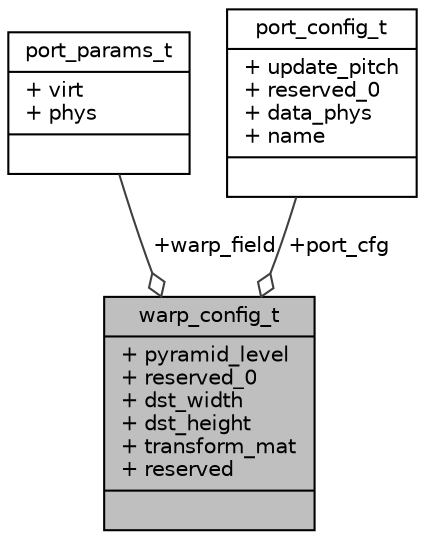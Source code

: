 digraph "warp_config_t"
{
 // INTERACTIVE_SVG=YES
 // LATEX_PDF_SIZE
  bgcolor="transparent";
  edge [fontname="Helvetica",fontsize="10",labelfontname="Helvetica",labelfontsize="10"];
  node [fontname="Helvetica",fontsize="10",shape=record];
  Node1 [label="{warp_config_t\n|+ pyramid_level\l+ reserved_0\l+ dst_width\l+ dst_height\l+ transform_mat\l+ reserved\l|}",height=0.2,width=0.4,color="black", fillcolor="grey75", style="filled", fontcolor="black",tooltip="The warpaffine transform configuration."];
  Node2 -> Node1 [color="grey25",fontsize="10",style="solid",label=" +warp_field" ,arrowhead="odiamond",fontname="Helvetica"];
  Node2 [label="{port_params_t\n|+ virt\l+ phys\l|}",height=0.2,width=0.4,color="black",URL="$d1/dbe/structport__params__t.html",tooltip="The parameters port description."];
  Node3 -> Node1 [color="grey25",fontsize="10",style="solid",label=" +port_cfg" ,arrowhead="odiamond",fontname="Helvetica"];
  Node3 [label="{port_config_t\n|+ update_pitch\l+ reserved_0\l+ data_phys\l+ name\l|}",height=0.2,width=0.4,color="black",URL="$d4/dee/structport__config__t.html",tooltip="The network port configuration."];
}
